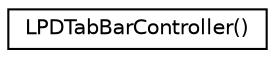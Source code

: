 digraph "Graphical Class Hierarchy"
{
  edge [fontname="Helvetica",fontsize="10",labelfontname="Helvetica",labelfontsize="10"];
  node [fontname="Helvetica",fontsize="10",shape=record];
  rankdir="LR";
  Node0 [label="LPDTabBarController()",height=0.2,width=0.4,color="black", fillcolor="white", style="filled",URL="$category_l_p_d_tab_bar_controller_07_08.html"];
}
